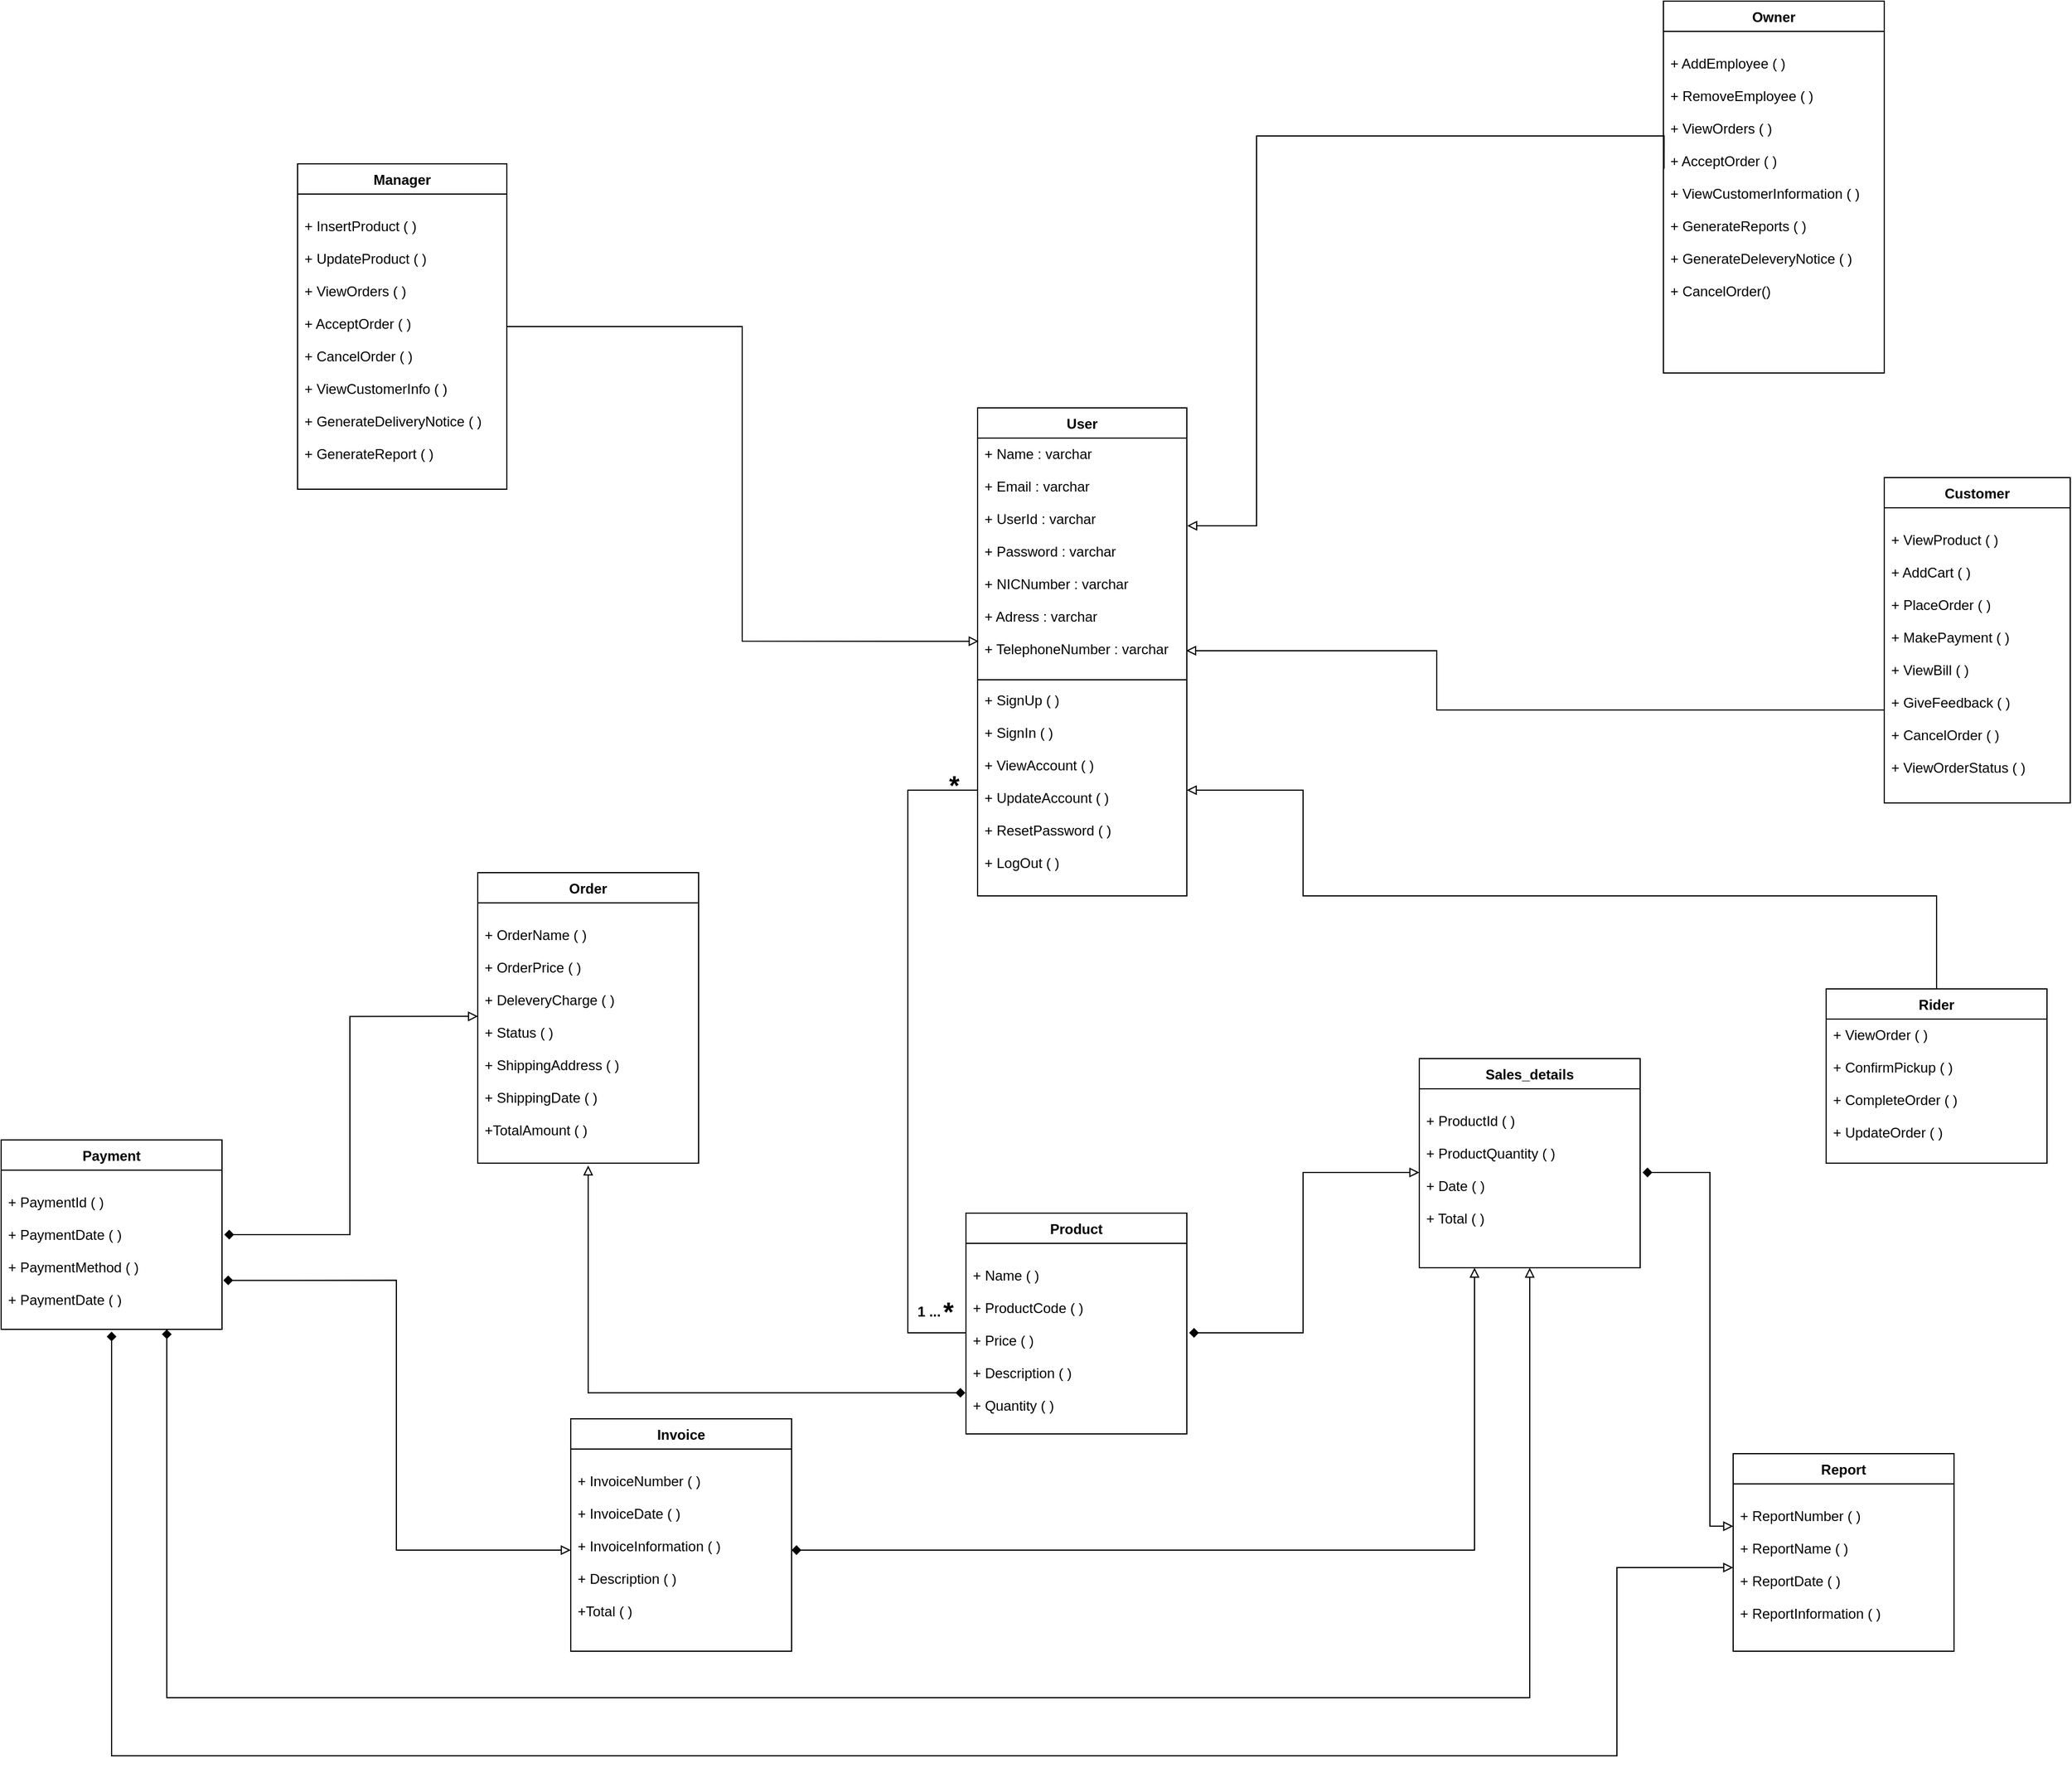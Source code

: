 <mxfile version="23.1.5" type="device">
  <diagram id="C5RBs43oDa-KdzZeNtuy" name="Page-1">
    <mxGraphModel dx="1793" dy="1045" grid="1" gridSize="10" guides="1" tooltips="1" connect="1" arrows="1" fold="1" page="1" pageScale="1" pageWidth="1169" pageHeight="1654" math="0" shadow="0">
      <root>
        <mxCell id="WIyWlLk6GJQsqaUBKTNV-0" />
        <mxCell id="WIyWlLk6GJQsqaUBKTNV-1" parent="WIyWlLk6GJQsqaUBKTNV-0" />
        <mxCell id="zkfFHV4jXpPFQw0GAbJ--0" value="User" style="swimlane;fontStyle=1;align=center;verticalAlign=top;childLayout=stackLayout;horizontal=1;startSize=26;horizontalStack=0;resizeParent=1;resizeLast=0;collapsible=1;marginBottom=0;rounded=0;shadow=0;strokeWidth=1;" parent="WIyWlLk6GJQsqaUBKTNV-1" vertex="1">
          <mxGeometry x="1080" y="450" width="180" height="420" as="geometry">
            <mxRectangle x="230" y="140" width="160" height="26" as="alternateBounds" />
          </mxGeometry>
        </mxCell>
        <mxCell id="zkfFHV4jXpPFQw0GAbJ--2" value="+ Name : varchar&#xa;&#xa;+ Email : varchar&#xa;&#xa;+ UserId : varchar&#xa;&#xa;+ Password : varchar&#xa;&#xa;+ NICNumber : varchar&#xa;&#xa;+ Adress : varchar&#xa;&#xa;+ TelephoneNumber : varchar" style="text;align=left;verticalAlign=top;spacingLeft=4;spacingRight=4;overflow=hidden;rotatable=0;points=[[0,0.5],[1,0.5]];portConstraint=eastwest;rounded=0;shadow=0;html=0;" parent="zkfFHV4jXpPFQw0GAbJ--0" vertex="1">
          <mxGeometry y="26" width="180" height="204" as="geometry" />
        </mxCell>
        <mxCell id="zkfFHV4jXpPFQw0GAbJ--4" value="" style="line;html=1;strokeWidth=1;align=left;verticalAlign=middle;spacingTop=-1;spacingLeft=3;spacingRight=3;rotatable=0;labelPosition=right;points=[];portConstraint=eastwest;" parent="zkfFHV4jXpPFQw0GAbJ--0" vertex="1">
          <mxGeometry y="230" width="180" height="8" as="geometry" />
        </mxCell>
        <mxCell id="0lepF5wsTiNH8ievduQB-8" value="+ SignUp ( )&#xa;&#xa;+ SignIn ( )&#xa;&#xa;+ ViewAccount ( )&#xa;&#xa;+ UpdateAccount ( )&#xa;&#xa;+ ResetPassword ( )&#xa;&#xa;+ LogOut ( ) " style="text;align=left;verticalAlign=top;spacingLeft=4;spacingRight=4;overflow=hidden;rotatable=0;points=[[0,0.5],[1,0.5]];portConstraint=eastwest;rounded=0;shadow=0;html=0;" parent="zkfFHV4jXpPFQw0GAbJ--0" vertex="1">
          <mxGeometry y="238" width="180" height="182" as="geometry" />
        </mxCell>
        <mxCell id="zkfFHV4jXpPFQw0GAbJ--17" value="Customer" style="swimlane;fontStyle=1;align=center;verticalAlign=top;childLayout=stackLayout;horizontal=1;startSize=26;horizontalStack=0;resizeParent=1;resizeLast=0;collapsible=1;marginBottom=0;rounded=0;shadow=0;strokeWidth=1;" parent="WIyWlLk6GJQsqaUBKTNV-1" vertex="1">
          <mxGeometry x="1860" y="510" width="160" height="280" as="geometry">
            <mxRectangle x="550" y="140" width="160" height="26" as="alternateBounds" />
          </mxGeometry>
        </mxCell>
        <mxCell id="zkfFHV4jXpPFQw0GAbJ--18" value="&#xa;+ ViewProduct ( )&#xa;&#xa;+ AddCart ( )&#xa;&#xa;+ PlaceOrder ( )&#xa;&#xa;+ MakePayment ( )&#xa;&#xa;+ ViewBill ( )&#xa;&#xa;+ GiveFeedback ( )&#xa;&#xa;+ CancelOrder ( )&#xa;&#xa;+ ViewOrderStatus ( )" style="text;align=left;verticalAlign=top;spacingLeft=4;spacingRight=4;overflow=hidden;rotatable=0;points=[[0,0.5],[1,0.5]];portConstraint=eastwest;" parent="zkfFHV4jXpPFQw0GAbJ--17" vertex="1">
          <mxGeometry y="26" width="160" height="254" as="geometry" />
        </mxCell>
        <mxCell id="0lepF5wsTiNH8ievduQB-9" value="Manager" style="swimlane;fontStyle=1;align=center;verticalAlign=top;childLayout=stackLayout;horizontal=1;startSize=26;horizontalStack=0;resizeParent=1;resizeLast=0;collapsible=1;marginBottom=0;rounded=0;shadow=0;strokeWidth=1;" parent="WIyWlLk6GJQsqaUBKTNV-1" vertex="1">
          <mxGeometry x="495" y="240" width="180" height="280" as="geometry">
            <mxRectangle x="130" y="380" width="160" height="26" as="alternateBounds" />
          </mxGeometry>
        </mxCell>
        <mxCell id="0lepF5wsTiNH8ievduQB-10" value="&#xa;+ InsertProduct ( )&#xa;&#xa;+ UpdateProduct ( )&#xa;&#xa;+ ViewOrders ( )&#xa;&#xa;+ AcceptOrder ( )&#xa;&#xa;+ CancelOrder ( )&#xa;&#xa;+ ViewCustomerInfo ( )&#xa;&#xa;+ GenerateDeliveryNotice ( )&#xa;&#xa;+ GenerateReport ( )&#xa;&#xa;" style="text;align=left;verticalAlign=top;spacingLeft=4;spacingRight=4;overflow=hidden;rotatable=0;points=[[0,0.5],[1,0.5]];portConstraint=eastwest;rounded=0;shadow=0;html=0;" parent="0lepF5wsTiNH8ievduQB-9" vertex="1">
          <mxGeometry y="26" width="180" height="254" as="geometry" />
        </mxCell>
        <mxCell id="0lepF5wsTiNH8ievduQB-15" value="Owner" style="swimlane;fontStyle=1;align=center;verticalAlign=top;childLayout=stackLayout;horizontal=1;startSize=26;horizontalStack=0;resizeParent=1;resizeLast=0;collapsible=1;marginBottom=0;rounded=0;shadow=0;strokeWidth=1;" parent="WIyWlLk6GJQsqaUBKTNV-1" vertex="1">
          <mxGeometry x="1670" y="100" width="190" height="320" as="geometry">
            <mxRectangle x="550" y="140" width="160" height="26" as="alternateBounds" />
          </mxGeometry>
        </mxCell>
        <mxCell id="0lepF5wsTiNH8ievduQB-16" value="&#xa;+ AddEmployee ( )&#xa;&#xa;+ RemoveEmployee ( )&#xa;&#xa;+ ViewOrders ( )&#xa;&#xa;+ AcceptOrder ( )&#xa;&#xa;+ ViewCustomerInformation ( )&#xa;&#xa;+ GenerateReports ( )&#xa;&#xa;+ GenerateDeleveryNotice ( )&#xa;&#xa;+ CancelOrder()" style="text;align=left;verticalAlign=top;spacingLeft=4;spacingRight=4;overflow=hidden;rotatable=0;points=[[0,0.5],[1,0.5]];portConstraint=eastwest;" parent="0lepF5wsTiNH8ievduQB-15" vertex="1">
          <mxGeometry y="26" width="190" height="294" as="geometry" />
        </mxCell>
        <mxCell id="0lepF5wsTiNH8ievduQB-32" style="edgeStyle=orthogonalEdgeStyle;rounded=0;orthogonalLoop=1;jettySize=auto;html=1;entryX=1;entryY=0.5;entryDx=0;entryDy=0;endArrow=block;endFill=0;" parent="WIyWlLk6GJQsqaUBKTNV-1" source="0lepF5wsTiNH8ievduQB-17" target="0lepF5wsTiNH8ievduQB-8" edge="1">
          <mxGeometry relative="1" as="geometry">
            <Array as="points">
              <mxPoint x="1905" y="870" />
              <mxPoint x="1360" y="870" />
              <mxPoint x="1360" y="779" />
            </Array>
          </mxGeometry>
        </mxCell>
        <mxCell id="0lepF5wsTiNH8ievduQB-17" value="Rider" style="swimlane;fontStyle=1;align=center;verticalAlign=top;childLayout=stackLayout;horizontal=1;startSize=26;horizontalStack=0;resizeParent=1;resizeLast=0;collapsible=1;marginBottom=0;rounded=0;shadow=0;strokeWidth=1;" parent="WIyWlLk6GJQsqaUBKTNV-1" vertex="1">
          <mxGeometry x="1810" y="950" width="190" height="150" as="geometry">
            <mxRectangle x="550" y="140" width="160" height="26" as="alternateBounds" />
          </mxGeometry>
        </mxCell>
        <mxCell id="0lepF5wsTiNH8ievduQB-18" value="+ ViewOrder ( )&#xa;&#xa;+ ConfirmPickup ( )&#xa;&#xa;+ CompleteOrder ( )&#xa;&#xa;+ UpdateOrder ( )&#xa;&#xa;" style="text;align=left;verticalAlign=top;spacingLeft=4;spacingRight=4;overflow=hidden;rotatable=0;points=[[0,0.5],[1,0.5]];portConstraint=eastwest;" parent="0lepF5wsTiNH8ievduQB-17" vertex="1">
          <mxGeometry y="26" width="190" height="114" as="geometry" />
        </mxCell>
        <mxCell id="0lepF5wsTiNH8ievduQB-35" style="edgeStyle=orthogonalEdgeStyle;rounded=0;orthogonalLoop=1;jettySize=auto;html=1;entryX=0;entryY=0.5;entryDx=0;entryDy=0;endArrow=none;endFill=0;exitX=0;exitY=0.5;exitDx=0;exitDy=0;" parent="WIyWlLk6GJQsqaUBKTNV-1" source="0lepF5wsTiNH8ievduQB-20" target="0lepF5wsTiNH8ievduQB-8" edge="1">
          <mxGeometry relative="1" as="geometry">
            <Array as="points">
              <mxPoint x="1020" y="1246" />
              <mxPoint x="1020" y="779" />
            </Array>
          </mxGeometry>
        </mxCell>
        <mxCell id="0lepF5wsTiNH8ievduQB-19" value="Product" style="swimlane;fontStyle=1;align=center;verticalAlign=top;childLayout=stackLayout;horizontal=1;startSize=26;horizontalStack=0;resizeParent=1;resizeLast=0;collapsible=1;marginBottom=0;rounded=0;shadow=0;strokeWidth=1;" parent="WIyWlLk6GJQsqaUBKTNV-1" vertex="1">
          <mxGeometry x="1070" y="1143" width="190" height="190" as="geometry">
            <mxRectangle x="550" y="140" width="160" height="26" as="alternateBounds" />
          </mxGeometry>
        </mxCell>
        <mxCell id="0lepF5wsTiNH8ievduQB-20" value="&#xa;+ Name ( )&#xa;&#xa;+ ProductCode ( )&#xa;&#xa;+ Price ( )&#xa;&#xa;+ Description ( )&#xa;&#xa;+ Quantity ( ) &#xa;" style="text;align=left;verticalAlign=top;spacingLeft=4;spacingRight=4;overflow=hidden;rotatable=0;points=[[0,0.5],[1,0.5]];portConstraint=eastwest;" parent="0lepF5wsTiNH8ievduQB-19" vertex="1">
          <mxGeometry y="26" width="190" height="154" as="geometry" />
        </mxCell>
        <mxCell id="0lepF5wsTiNH8ievduQB-21" value="Order" style="swimlane;fontStyle=1;align=center;verticalAlign=top;childLayout=stackLayout;horizontal=1;startSize=26;horizontalStack=0;resizeParent=1;resizeLast=0;collapsible=1;marginBottom=0;rounded=0;shadow=0;strokeWidth=1;" parent="WIyWlLk6GJQsqaUBKTNV-1" vertex="1">
          <mxGeometry x="650" y="850" width="190" height="250" as="geometry">
            <mxRectangle x="550" y="140" width="160" height="26" as="alternateBounds" />
          </mxGeometry>
        </mxCell>
        <mxCell id="0lepF5wsTiNH8ievduQB-22" value="&#xa;+ OrderName ( )&#xa;&#xa;+ OrderPrice ( )&#xa;&#xa;+ DeleveryCharge ( )&#xa;&#xa;+ Status ( )&#xa;&#xa;+ ShippingAddress ( )&#xa;&#xa;+ ShippingDate ( )&#xa;&#xa;+TotalAmount ( )&#xa;&#xa;" style="text;align=left;verticalAlign=top;spacingLeft=4;spacingRight=4;overflow=hidden;rotatable=0;points=[[0,0.5],[1,0.5]];portConstraint=eastwest;" parent="0lepF5wsTiNH8ievduQB-21" vertex="1">
          <mxGeometry y="26" width="190" height="224" as="geometry" />
        </mxCell>
        <mxCell id="0lepF5wsTiNH8ievduQB-40" style="edgeStyle=orthogonalEdgeStyle;rounded=0;orthogonalLoop=1;jettySize=auto;html=1;entryX=0;entryY=0.5;entryDx=0;entryDy=0;endArrow=block;endFill=0;startArrow=diamond;startFill=1;sourcePerimeterSpacing=2;" parent="WIyWlLk6GJQsqaUBKTNV-1" source="0lepF5wsTiNH8ievduQB-23" target="0lepF5wsTiNH8ievduQB-26" edge="1">
          <mxGeometry relative="1" as="geometry">
            <Array as="points">
              <mxPoint x="335" y="1610" />
              <mxPoint x="1630" y="1610" />
              <mxPoint x="1630" y="1448" />
            </Array>
          </mxGeometry>
        </mxCell>
        <mxCell id="0lepF5wsTiNH8ievduQB-23" value="Payment" style="swimlane;fontStyle=1;align=center;verticalAlign=top;childLayout=stackLayout;horizontal=1;startSize=26;horizontalStack=0;resizeParent=1;resizeLast=0;collapsible=1;marginBottom=0;rounded=0;shadow=0;strokeWidth=1;" parent="WIyWlLk6GJQsqaUBKTNV-1" vertex="1">
          <mxGeometry x="240" y="1080" width="190" height="163" as="geometry">
            <mxRectangle x="550" y="140" width="160" height="26" as="alternateBounds" />
          </mxGeometry>
        </mxCell>
        <mxCell id="0lepF5wsTiNH8ievduQB-24" value="&#xa;+ PaymentId ( )&#xa;&#xa;+ PaymentDate ( )&#xa;&#xa;+ PaymentMethod ( )&#xa;&#xa;+ PaymentDate ( )&#xa;&#xa;" style="text;align=left;verticalAlign=top;spacingLeft=4;spacingRight=4;overflow=hidden;rotatable=0;points=[[0,0.5],[1,0.5]];portConstraint=eastwest;" parent="0lepF5wsTiNH8ievduQB-23" vertex="1">
          <mxGeometry y="26" width="190" height="114" as="geometry" />
        </mxCell>
        <mxCell id="0lepF5wsTiNH8ievduQB-25" value="Report" style="swimlane;fontStyle=1;align=center;verticalAlign=top;childLayout=stackLayout;horizontal=1;startSize=26;horizontalStack=0;resizeParent=1;resizeLast=0;collapsible=1;marginBottom=0;rounded=0;shadow=0;strokeWidth=1;" parent="WIyWlLk6GJQsqaUBKTNV-1" vertex="1">
          <mxGeometry x="1730" y="1350" width="190" height="170" as="geometry">
            <mxRectangle x="550" y="140" width="160" height="26" as="alternateBounds" />
          </mxGeometry>
        </mxCell>
        <mxCell id="0lepF5wsTiNH8ievduQB-26" value="&#xa;+ ReportNumber ( )&#xa;&#xa;+ ReportName ( )&#xa;&#xa;+ ReportDate ( )&#xa; &#xa;+ ReportInformation ( )" style="text;align=left;verticalAlign=top;spacingLeft=4;spacingRight=4;overflow=hidden;rotatable=0;points=[[0,0.5],[1,0.5]];portConstraint=eastwest;" parent="0lepF5wsTiNH8ievduQB-25" vertex="1">
          <mxGeometry y="26" width="190" height="144" as="geometry" />
        </mxCell>
        <mxCell id="0lepF5wsTiNH8ievduQB-27" value="Invoice" style="swimlane;fontStyle=1;align=center;verticalAlign=top;childLayout=stackLayout;horizontal=1;startSize=26;horizontalStack=0;resizeParent=1;resizeLast=0;collapsible=1;marginBottom=0;rounded=0;shadow=0;strokeWidth=1;" parent="WIyWlLk6GJQsqaUBKTNV-1" vertex="1">
          <mxGeometry x="730" y="1320" width="190" height="200" as="geometry">
            <mxRectangle x="550" y="140" width="160" height="26" as="alternateBounds" />
          </mxGeometry>
        </mxCell>
        <mxCell id="0lepF5wsTiNH8ievduQB-28" value="&#xa;+ InvoiceNumber ( )&#xa;&#xa;+ InvoiceDate ( )&#xa;&#xa;+ InvoiceInformation ( )&#xa;&#xa;+ Description ( )&#xa;&#xa;+Total ( )&#xa;&#xa;" style="text;align=left;verticalAlign=top;spacingLeft=4;spacingRight=4;overflow=hidden;rotatable=0;points=[[0,0.5],[1,0.5]];portConstraint=eastwest;" parent="0lepF5wsTiNH8ievduQB-27" vertex="1">
          <mxGeometry y="26" width="190" height="174" as="geometry" />
        </mxCell>
        <mxCell id="0lepF5wsTiNH8ievduQB-48" style="edgeStyle=orthogonalEdgeStyle;rounded=0;orthogonalLoop=1;jettySize=auto;html=1;entryX=0.75;entryY=1;entryDx=0;entryDy=0;startArrow=block;startFill=0;endArrow=diamond;endFill=1;" parent="WIyWlLk6GJQsqaUBKTNV-1" source="0lepF5wsTiNH8ievduQB-29" target="0lepF5wsTiNH8ievduQB-23" edge="1">
          <mxGeometry relative="1" as="geometry">
            <Array as="points">
              <mxPoint x="1555" y="1560" />
              <mxPoint x="382" y="1560" />
            </Array>
          </mxGeometry>
        </mxCell>
        <mxCell id="0lepF5wsTiNH8ievduQB-29" value="Sales_details" style="swimlane;fontStyle=1;align=center;verticalAlign=top;childLayout=stackLayout;horizontal=1;startSize=26;horizontalStack=0;resizeParent=1;resizeLast=0;collapsible=1;marginBottom=0;rounded=0;shadow=0;strokeWidth=1;" parent="WIyWlLk6GJQsqaUBKTNV-1" vertex="1">
          <mxGeometry x="1460" y="1010" width="190" height="180" as="geometry">
            <mxRectangle x="550" y="140" width="160" height="26" as="alternateBounds" />
          </mxGeometry>
        </mxCell>
        <mxCell id="0lepF5wsTiNH8ievduQB-30" value="&#xa;+ ProductId ( )&#xa;&#xa;+ ProductQuantity ( )&#xa;&#xa;+ Date ( )&#xa;&#xa;+ Total ( )&#xa;&#xa;&#xa;" style="text;align=left;verticalAlign=top;spacingLeft=4;spacingRight=4;overflow=hidden;rotatable=0;points=[[0,0.5],[1,0.5]];portConstraint=eastwest;" parent="0lepF5wsTiNH8ievduQB-29" vertex="1">
          <mxGeometry y="26" width="190" height="144" as="geometry" />
        </mxCell>
        <mxCell id="0lepF5wsTiNH8ievduQB-31" style="edgeStyle=orthogonalEdgeStyle;rounded=0;orthogonalLoop=1;jettySize=auto;html=1;entryX=0.997;entryY=0.897;entryDx=0;entryDy=0;entryPerimeter=0;endArrow=block;endFill=0;" parent="WIyWlLk6GJQsqaUBKTNV-1" source="zkfFHV4jXpPFQw0GAbJ--18" target="zkfFHV4jXpPFQw0GAbJ--2" edge="1">
          <mxGeometry relative="1" as="geometry">
            <Array as="points">
              <mxPoint x="1475" y="710" />
              <mxPoint x="1475" y="659" />
            </Array>
          </mxGeometry>
        </mxCell>
        <mxCell id="0lepF5wsTiNH8ievduQB-33" style="edgeStyle=orthogonalEdgeStyle;rounded=0;orthogonalLoop=1;jettySize=auto;html=1;entryX=0.005;entryY=0.857;entryDx=0;entryDy=0;entryPerimeter=0;endArrow=block;endFill=0;" parent="WIyWlLk6GJQsqaUBKTNV-1" source="0lepF5wsTiNH8ievduQB-9" target="zkfFHV4jXpPFQw0GAbJ--2" edge="1">
          <mxGeometry relative="1" as="geometry" />
        </mxCell>
        <mxCell id="0lepF5wsTiNH8ievduQB-34" style="edgeStyle=orthogonalEdgeStyle;rounded=0;orthogonalLoop=1;jettySize=auto;html=1;entryX=1.002;entryY=0.37;entryDx=0;entryDy=0;entryPerimeter=0;endArrow=block;endFill=0;exitX=0.003;exitY=0.402;exitDx=0;exitDy=0;exitPerimeter=0;" parent="WIyWlLk6GJQsqaUBKTNV-1" source="0lepF5wsTiNH8ievduQB-16" target="zkfFHV4jXpPFQw0GAbJ--2" edge="1">
          <mxGeometry relative="1" as="geometry">
            <mxPoint x="1410" y="218" as="sourcePoint" />
            <mxPoint x="1269" y="551.48" as="targetPoint" />
            <Array as="points">
              <mxPoint x="1320" y="216" />
              <mxPoint x="1320" y="552" />
            </Array>
          </mxGeometry>
        </mxCell>
        <mxCell id="0lepF5wsTiNH8ievduQB-37" style="edgeStyle=orthogonalEdgeStyle;rounded=0;orthogonalLoop=1;jettySize=auto;html=1;entryX=-0.003;entryY=0.835;entryDx=0;entryDy=0;entryPerimeter=0;endArrow=diamond;endFill=1;startArrow=block;startFill=0;sourcePerimeterSpacing=2;" parent="WIyWlLk6GJQsqaUBKTNV-1" source="0lepF5wsTiNH8ievduQB-21" target="0lepF5wsTiNH8ievduQB-20" edge="1">
          <mxGeometry relative="1" as="geometry" />
        </mxCell>
        <mxCell id="0lepF5wsTiNH8ievduQB-38" style="edgeStyle=orthogonalEdgeStyle;rounded=0;orthogonalLoop=1;jettySize=auto;html=1;entryX=0.001;entryY=0.436;entryDx=0;entryDy=0;entryPerimeter=0;startArrow=diamond;startFill=1;endArrow=block;endFill=0;sourcePerimeterSpacing=2;" parent="WIyWlLk6GJQsqaUBKTNV-1" source="0lepF5wsTiNH8ievduQB-23" target="0lepF5wsTiNH8ievduQB-22" edge="1">
          <mxGeometry relative="1" as="geometry" />
        </mxCell>
        <mxCell id="0lepF5wsTiNH8ievduQB-39" style="edgeStyle=orthogonalEdgeStyle;rounded=0;orthogonalLoop=1;jettySize=auto;html=1;entryX=0;entryY=0.5;entryDx=0;entryDy=0;endArrow=block;endFill=0;startArrow=diamond;startFill=1;targetPerimeterSpacing=0;sourcePerimeterSpacing=2;" parent="WIyWlLk6GJQsqaUBKTNV-1" source="0lepF5wsTiNH8ievduQB-20" target="0lepF5wsTiNH8ievduQB-30" edge="1">
          <mxGeometry relative="1" as="geometry" />
        </mxCell>
        <mxCell id="0lepF5wsTiNH8ievduQB-41" value="&lt;b&gt;1 ...&amp;nbsp;&lt;/b&gt;" style="text;html=1;align=center;verticalAlign=middle;whiteSpace=wrap;rounded=0;" parent="WIyWlLk6GJQsqaUBKTNV-1" vertex="1">
          <mxGeometry x="1010" y="1213" width="60" height="30" as="geometry" />
        </mxCell>
        <mxCell id="0lepF5wsTiNH8ievduQB-42" value="&lt;b&gt;&lt;font style=&quot;font-size: 23px;&quot;&gt;*&lt;/font&gt;&lt;/b&gt;" style="text;html=1;align=center;verticalAlign=middle;whiteSpace=wrap;rounded=0;" parent="WIyWlLk6GJQsqaUBKTNV-1" vertex="1">
          <mxGeometry x="1030" y="760" width="60" height="30" as="geometry" />
        </mxCell>
        <mxCell id="0lepF5wsTiNH8ievduQB-43" value="&lt;b&gt;&lt;font style=&quot;font-size: 23px;&quot;&gt;*&lt;/font&gt;&lt;/b&gt;" style="text;html=1;align=center;verticalAlign=middle;whiteSpace=wrap;rounded=0;" parent="WIyWlLk6GJQsqaUBKTNV-1" vertex="1">
          <mxGeometry x="1030" y="1219.5" width="50" height="17" as="geometry" />
        </mxCell>
        <mxCell id="0lepF5wsTiNH8ievduQB-45" style="edgeStyle=orthogonalEdgeStyle;rounded=0;orthogonalLoop=1;jettySize=auto;html=1;entryX=1.006;entryY=0.832;entryDx=0;entryDy=0;endArrow=diamond;endFill=1;startArrow=block;startFill=0;sourcePerimeterSpacing=0;targetPerimeterSpacing=4;entryPerimeter=0;" parent="WIyWlLk6GJQsqaUBKTNV-1" source="0lepF5wsTiNH8ievduQB-28" target="0lepF5wsTiNH8ievduQB-24" edge="1">
          <mxGeometry relative="1" as="geometry" />
        </mxCell>
        <mxCell id="0lepF5wsTiNH8ievduQB-46" style="edgeStyle=orthogonalEdgeStyle;rounded=0;orthogonalLoop=1;jettySize=auto;html=1;entryX=-0.011;entryY=0.253;entryDx=0;entryDy=0;entryPerimeter=0;endArrow=block;endFill=0;startArrow=diamond;startFill=1;" parent="WIyWlLk6GJQsqaUBKTNV-1" edge="1">
          <mxGeometry relative="1" as="geometry">
            <mxPoint x="1652.09" y="1108" as="sourcePoint" />
            <mxPoint x="1730" y="1412.432" as="targetPoint" />
            <Array as="points">
              <mxPoint x="1710" y="1108" />
              <mxPoint x="1710" y="1412" />
            </Array>
          </mxGeometry>
        </mxCell>
        <mxCell id="0lepF5wsTiNH8ievduQB-49" style="edgeStyle=orthogonalEdgeStyle;rounded=0;orthogonalLoop=1;jettySize=auto;html=1;entryX=0.25;entryY=1;entryDx=0;entryDy=0;startArrow=diamond;startFill=1;endArrow=block;endFill=0;" parent="WIyWlLk6GJQsqaUBKTNV-1" source="0lepF5wsTiNH8ievduQB-28" target="0lepF5wsTiNH8ievduQB-29" edge="1">
          <mxGeometry relative="1" as="geometry" />
        </mxCell>
      </root>
    </mxGraphModel>
  </diagram>
</mxfile>
